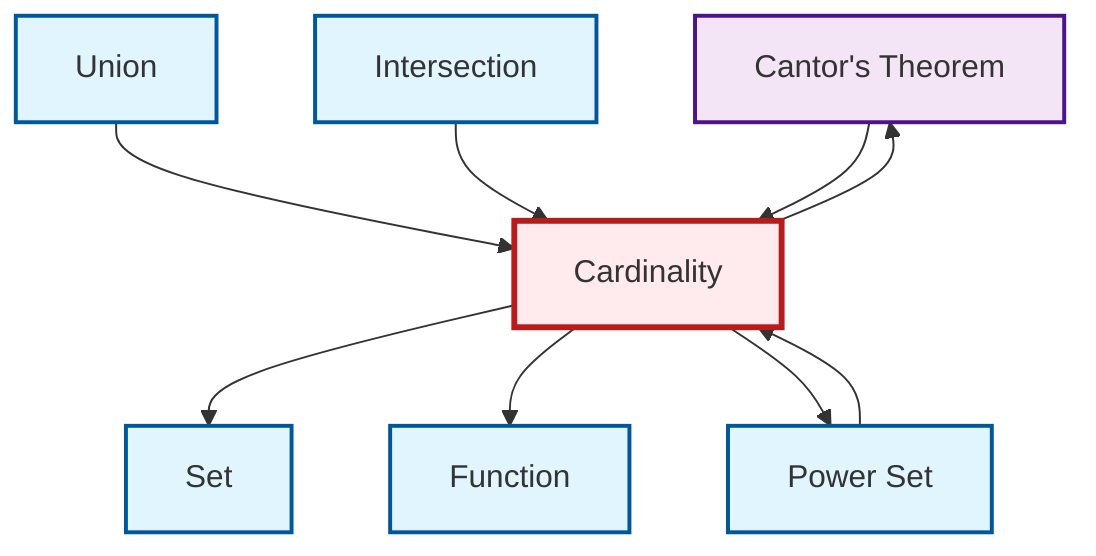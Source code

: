 graph TD
    classDef definition fill:#e1f5fe,stroke:#01579b,stroke-width:2px
    classDef theorem fill:#f3e5f5,stroke:#4a148c,stroke-width:2px
    classDef axiom fill:#fff3e0,stroke:#e65100,stroke-width:2px
    classDef example fill:#e8f5e9,stroke:#1b5e20,stroke-width:2px
    classDef current fill:#ffebee,stroke:#b71c1c,stroke-width:3px
    thm-cantor["Cantor's Theorem"]:::theorem
    def-intersection["Intersection"]:::definition
    def-function["Function"]:::definition
    def-cardinality["Cardinality"]:::definition
    def-power-set["Power Set"]:::definition
    def-union["Union"]:::definition
    def-set["Set"]:::definition
    def-cardinality --> def-set
    def-union --> def-cardinality
    def-intersection --> def-cardinality
    def-cardinality --> def-function
    def-cardinality --> def-power-set
    thm-cantor --> def-cardinality
    def-cardinality --> thm-cantor
    def-power-set --> def-cardinality
    class def-cardinality current